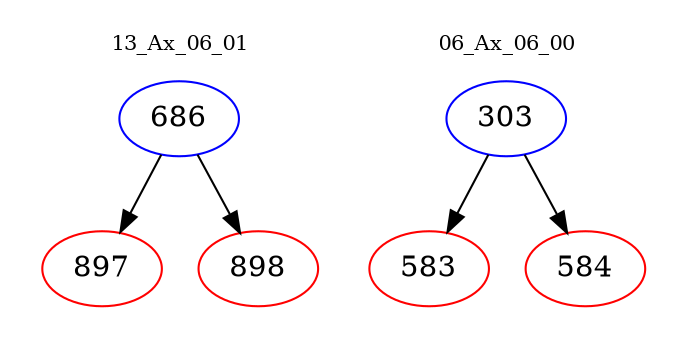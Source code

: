 digraph{
subgraph cluster_0 {
color = white
label = "13_Ax_06_01";
fontsize=10;
T0_686 [label="686", color="blue"]
T0_686 -> T0_897 [color="black"]
T0_897 [label="897", color="red"]
T0_686 -> T0_898 [color="black"]
T0_898 [label="898", color="red"]
}
subgraph cluster_1 {
color = white
label = "06_Ax_06_00";
fontsize=10;
T1_303 [label="303", color="blue"]
T1_303 -> T1_583 [color="black"]
T1_583 [label="583", color="red"]
T1_303 -> T1_584 [color="black"]
T1_584 [label="584", color="red"]
}
}
